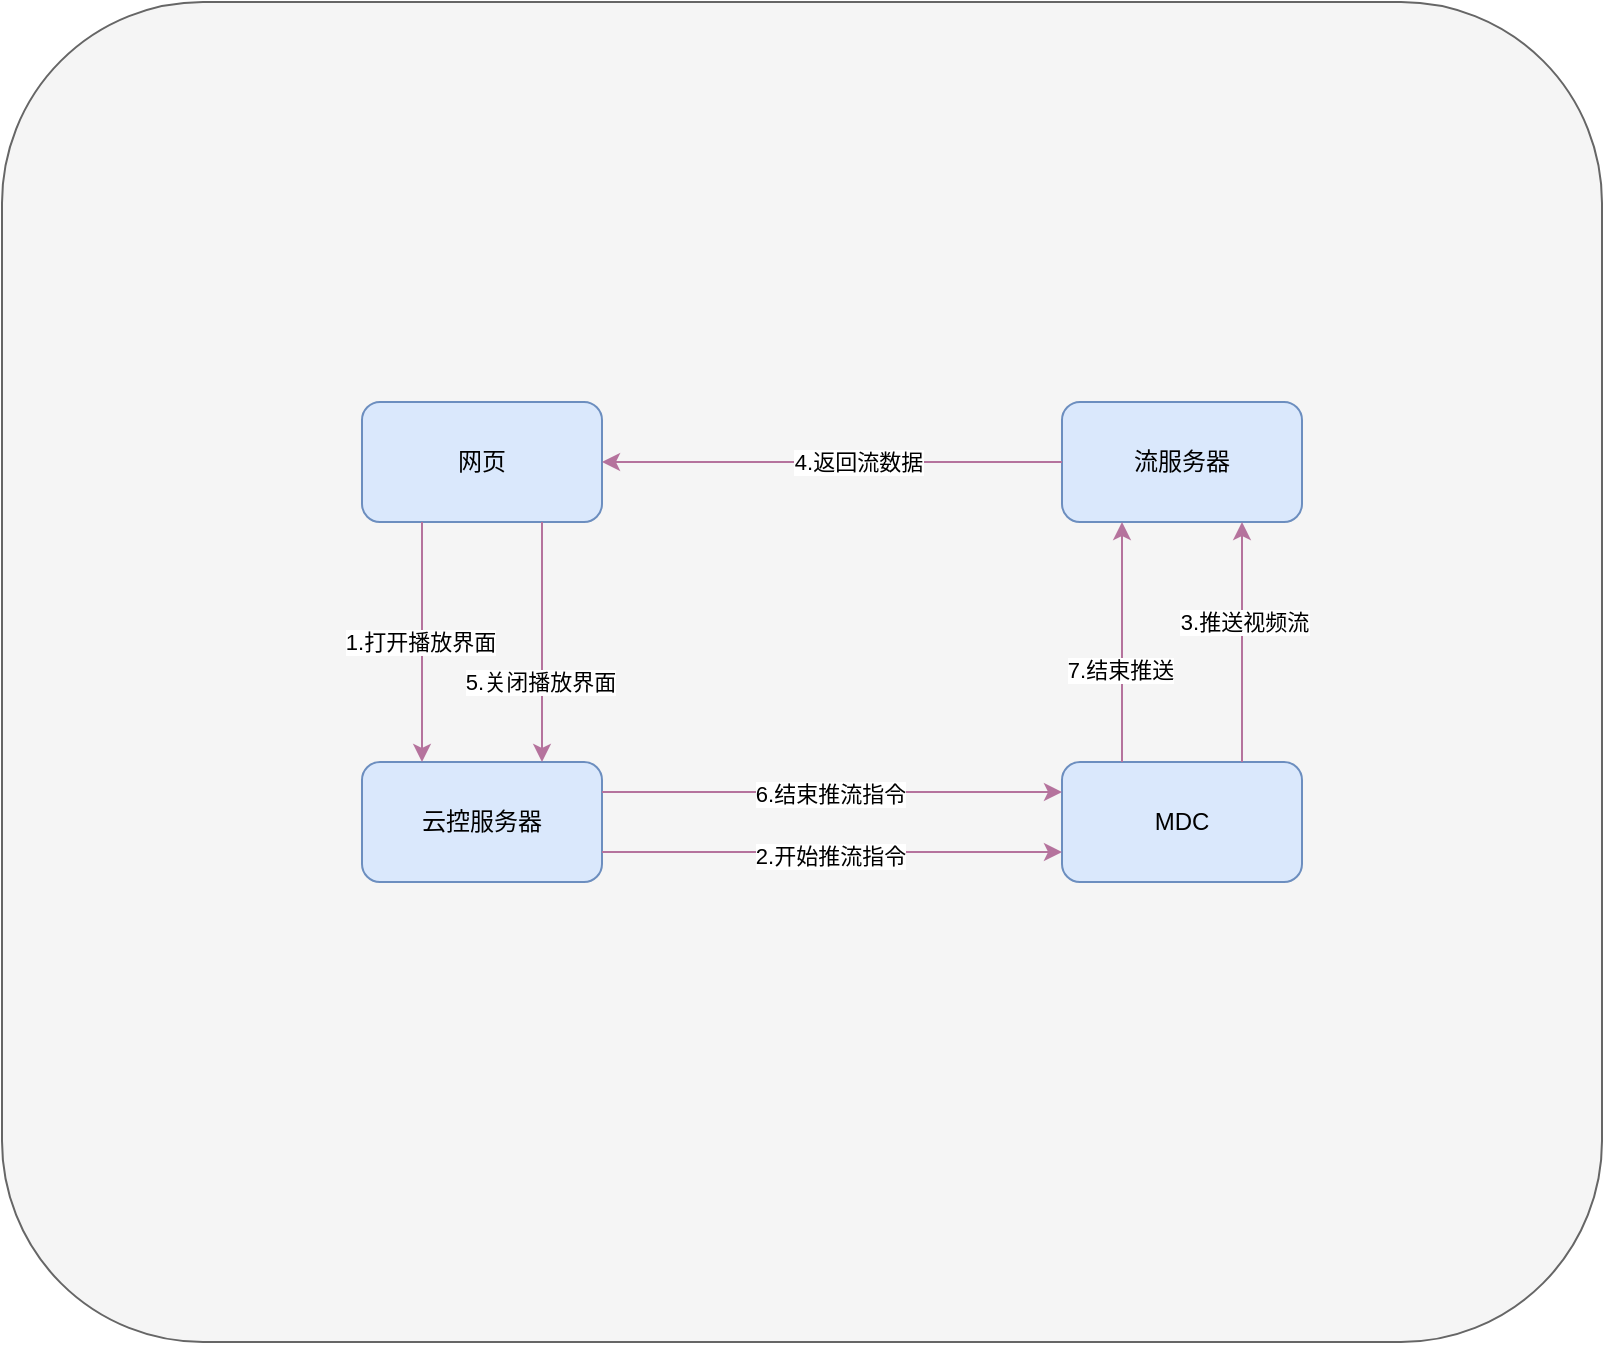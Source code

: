 <mxfile version="24.6.4" type="github">
  <diagram name="第 1 页" id="dZCK4ddawzfud3mle9wx">
    <mxGraphModel dx="1050" dy="565" grid="1" gridSize="10" guides="1" tooltips="1" connect="1" arrows="1" fold="1" page="1" pageScale="1" pageWidth="827" pageHeight="1169" math="0" shadow="0">
      <root>
        <mxCell id="0" />
        <mxCell id="1" parent="0" />
        <mxCell id="LuPVJIBSTsHfC48VEvk3-1" value="" style="rounded=1;whiteSpace=wrap;html=1;fillColor=#f5f5f5;fontColor=#333333;strokeColor=#666666;" vertex="1" parent="1">
          <mxGeometry y="30" width="800" height="670" as="geometry" />
        </mxCell>
        <mxCell id="LuPVJIBSTsHfC48VEvk3-3" value="云控服务器" style="rounded=1;whiteSpace=wrap;html=1;fillColor=#dae8fc;strokeColor=#6c8ebf;" vertex="1" parent="1">
          <mxGeometry x="180" y="410" width="120" height="60" as="geometry" />
        </mxCell>
        <mxCell id="LuPVJIBSTsHfC48VEvk3-4" value="流服务器" style="rounded=1;whiteSpace=wrap;html=1;fillColor=#dae8fc;strokeColor=#6c8ebf;" vertex="1" parent="1">
          <mxGeometry x="530" y="230" width="120" height="60" as="geometry" />
        </mxCell>
        <mxCell id="LuPVJIBSTsHfC48VEvk3-5" value="MDC" style="rounded=1;whiteSpace=wrap;html=1;fillColor=#dae8fc;strokeColor=#6c8ebf;" vertex="1" parent="1">
          <mxGeometry x="530" y="410" width="120" height="60" as="geometry" />
        </mxCell>
        <mxCell id="LuPVJIBSTsHfC48VEvk3-7" value="网页" style="rounded=1;whiteSpace=wrap;html=1;fillColor=#dae8fc;strokeColor=#6c8ebf;" vertex="1" parent="1">
          <mxGeometry x="180" y="230" width="120" height="60" as="geometry" />
        </mxCell>
        <mxCell id="LuPVJIBSTsHfC48VEvk3-8" value="" style="endArrow=classic;html=1;rounded=0;exitX=0.25;exitY=1;exitDx=0;exitDy=0;entryX=0.25;entryY=0;entryDx=0;entryDy=0;strokeColor=#B5739D;" edge="1" parent="1" source="LuPVJIBSTsHfC48VEvk3-7" target="LuPVJIBSTsHfC48VEvk3-3">
          <mxGeometry width="50" height="50" relative="1" as="geometry">
            <mxPoint x="390" y="320" as="sourcePoint" />
            <mxPoint x="440" y="270" as="targetPoint" />
          </mxGeometry>
        </mxCell>
        <mxCell id="LuPVJIBSTsHfC48VEvk3-9" value="1.打开播放界面" style="edgeLabel;html=1;align=center;verticalAlign=middle;resizable=0;points=[];" vertex="1" connectable="0" parent="LuPVJIBSTsHfC48VEvk3-8">
          <mxGeometry x="0.095" y="-1" relative="1" as="geometry">
            <mxPoint y="-6" as="offset" />
          </mxGeometry>
        </mxCell>
        <mxCell id="LuPVJIBSTsHfC48VEvk3-13" value="" style="endArrow=classic;html=1;rounded=0;entryX=0;entryY=0.75;entryDx=0;entryDy=0;strokeColor=#B5739D;exitX=1;exitY=0.75;exitDx=0;exitDy=0;" edge="1" parent="1" source="LuPVJIBSTsHfC48VEvk3-3" target="LuPVJIBSTsHfC48VEvk3-5">
          <mxGeometry width="50" height="50" relative="1" as="geometry">
            <mxPoint x="390" y="320" as="sourcePoint" />
            <mxPoint x="440" y="270" as="targetPoint" />
          </mxGeometry>
        </mxCell>
        <mxCell id="LuPVJIBSTsHfC48VEvk3-14" value="2.开始推流指令" style="edgeLabel;html=1;align=center;verticalAlign=middle;resizable=0;points=[];" vertex="1" connectable="0" parent="LuPVJIBSTsHfC48VEvk3-13">
          <mxGeometry x="-0.4" y="-2" relative="1" as="geometry">
            <mxPoint x="45" as="offset" />
          </mxGeometry>
        </mxCell>
        <mxCell id="LuPVJIBSTsHfC48VEvk3-17" value="" style="endArrow=classic;html=1;rounded=0;entryX=0.75;entryY=1;entryDx=0;entryDy=0;exitX=0.75;exitY=0;exitDx=0;exitDy=0;strokeColor=#B5739D;" edge="1" parent="1" source="LuPVJIBSTsHfC48VEvk3-5" target="LuPVJIBSTsHfC48VEvk3-4">
          <mxGeometry width="50" height="50" relative="1" as="geometry">
            <mxPoint x="390" y="320" as="sourcePoint" />
            <mxPoint x="440" y="270" as="targetPoint" />
          </mxGeometry>
        </mxCell>
        <mxCell id="LuPVJIBSTsHfC48VEvk3-19" value="3.推送视频流" style="edgeLabel;html=1;align=center;verticalAlign=middle;resizable=0;points=[];" vertex="1" connectable="0" parent="LuPVJIBSTsHfC48VEvk3-17">
          <mxGeometry x="-0.044" y="-1" relative="1" as="geometry">
            <mxPoint y="-13" as="offset" />
          </mxGeometry>
        </mxCell>
        <mxCell id="LuPVJIBSTsHfC48VEvk3-20" value="" style="endArrow=classic;html=1;rounded=0;entryX=1;entryY=0.5;entryDx=0;entryDy=0;exitX=0;exitY=0.5;exitDx=0;exitDy=0;strokeColor=#B5739D;" edge="1" parent="1" source="LuPVJIBSTsHfC48VEvk3-4" target="LuPVJIBSTsHfC48VEvk3-7">
          <mxGeometry width="50" height="50" relative="1" as="geometry">
            <mxPoint x="390" y="320" as="sourcePoint" />
            <mxPoint x="440" y="270" as="targetPoint" />
          </mxGeometry>
        </mxCell>
        <mxCell id="LuPVJIBSTsHfC48VEvk3-21" value="4.返回流数据" style="edgeLabel;html=1;align=center;verticalAlign=middle;resizable=0;points=[];" vertex="1" connectable="0" parent="LuPVJIBSTsHfC48VEvk3-20">
          <mxGeometry x="-0.114" relative="1" as="geometry">
            <mxPoint as="offset" />
          </mxGeometry>
        </mxCell>
        <mxCell id="LuPVJIBSTsHfC48VEvk3-22" value="" style="endArrow=classic;html=1;rounded=0;exitX=0.75;exitY=1;exitDx=0;exitDy=0;entryX=0.75;entryY=0;entryDx=0;entryDy=0;strokeColor=#B5739D;" edge="1" parent="1" source="LuPVJIBSTsHfC48VEvk3-7" target="LuPVJIBSTsHfC48VEvk3-3">
          <mxGeometry width="50" height="50" relative="1" as="geometry">
            <mxPoint x="390" y="320" as="sourcePoint" />
            <mxPoint x="440" y="270" as="targetPoint" />
          </mxGeometry>
        </mxCell>
        <mxCell id="LuPVJIBSTsHfC48VEvk3-24" value="5.关闭播放界面" style="edgeLabel;html=1;align=center;verticalAlign=middle;resizable=0;points=[];" vertex="1" connectable="0" parent="LuPVJIBSTsHfC48VEvk3-22">
          <mxGeometry x="0.067" y="-1" relative="1" as="geometry">
            <mxPoint y="16" as="offset" />
          </mxGeometry>
        </mxCell>
        <mxCell id="LuPVJIBSTsHfC48VEvk3-25" value="" style="endArrow=classic;html=1;rounded=0;exitX=1;exitY=0.25;exitDx=0;exitDy=0;entryX=0;entryY=0.25;entryDx=0;entryDy=0;strokeColor=#B5739D;" edge="1" parent="1" source="LuPVJIBSTsHfC48VEvk3-3" target="LuPVJIBSTsHfC48VEvk3-5">
          <mxGeometry width="50" height="50" relative="1" as="geometry">
            <mxPoint x="390" y="320" as="sourcePoint" />
            <mxPoint x="440" y="270" as="targetPoint" />
          </mxGeometry>
        </mxCell>
        <mxCell id="LuPVJIBSTsHfC48VEvk3-26" value="6.结束推流指令" style="edgeLabel;html=1;align=center;verticalAlign=middle;resizable=0;points=[];" vertex="1" connectable="0" parent="LuPVJIBSTsHfC48VEvk3-25">
          <mxGeometry x="0.076" y="-1" relative="1" as="geometry">
            <mxPoint x="-10" as="offset" />
          </mxGeometry>
        </mxCell>
        <mxCell id="LuPVJIBSTsHfC48VEvk3-27" value="" style="endArrow=classic;html=1;rounded=0;exitX=0.25;exitY=0;exitDx=0;exitDy=0;entryX=0.25;entryY=1;entryDx=0;entryDy=0;strokeColor=#B5739D;" edge="1" parent="1" source="LuPVJIBSTsHfC48VEvk3-5" target="LuPVJIBSTsHfC48VEvk3-4">
          <mxGeometry width="50" height="50" relative="1" as="geometry">
            <mxPoint x="390" y="320" as="sourcePoint" />
            <mxPoint x="440" y="270" as="targetPoint" />
          </mxGeometry>
        </mxCell>
        <mxCell id="LuPVJIBSTsHfC48VEvk3-28" value="7.结束推送" style="edgeLabel;html=1;align=center;verticalAlign=middle;resizable=0;points=[];" vertex="1" connectable="0" parent="LuPVJIBSTsHfC48VEvk3-27">
          <mxGeometry x="-0.233" y="1" relative="1" as="geometry">
            <mxPoint as="offset" />
          </mxGeometry>
        </mxCell>
      </root>
    </mxGraphModel>
  </diagram>
</mxfile>
